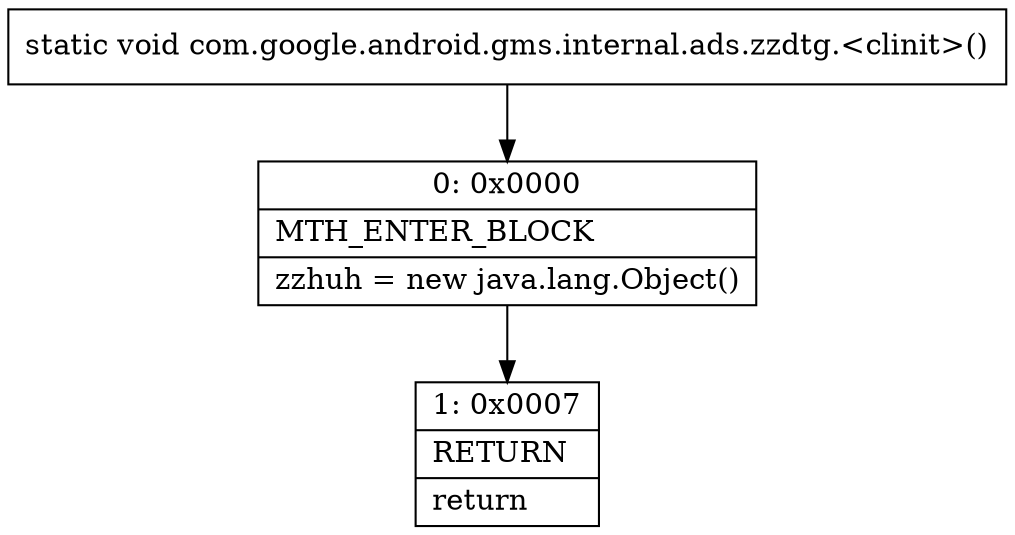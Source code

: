 digraph "CFG forcom.google.android.gms.internal.ads.zzdtg.\<clinit\>()V" {
Node_0 [shape=record,label="{0\:\ 0x0000|MTH_ENTER_BLOCK\l|zzhuh = new java.lang.Object()\l}"];
Node_1 [shape=record,label="{1\:\ 0x0007|RETURN\l|return\l}"];
MethodNode[shape=record,label="{static void com.google.android.gms.internal.ads.zzdtg.\<clinit\>() }"];
MethodNode -> Node_0;
Node_0 -> Node_1;
}

